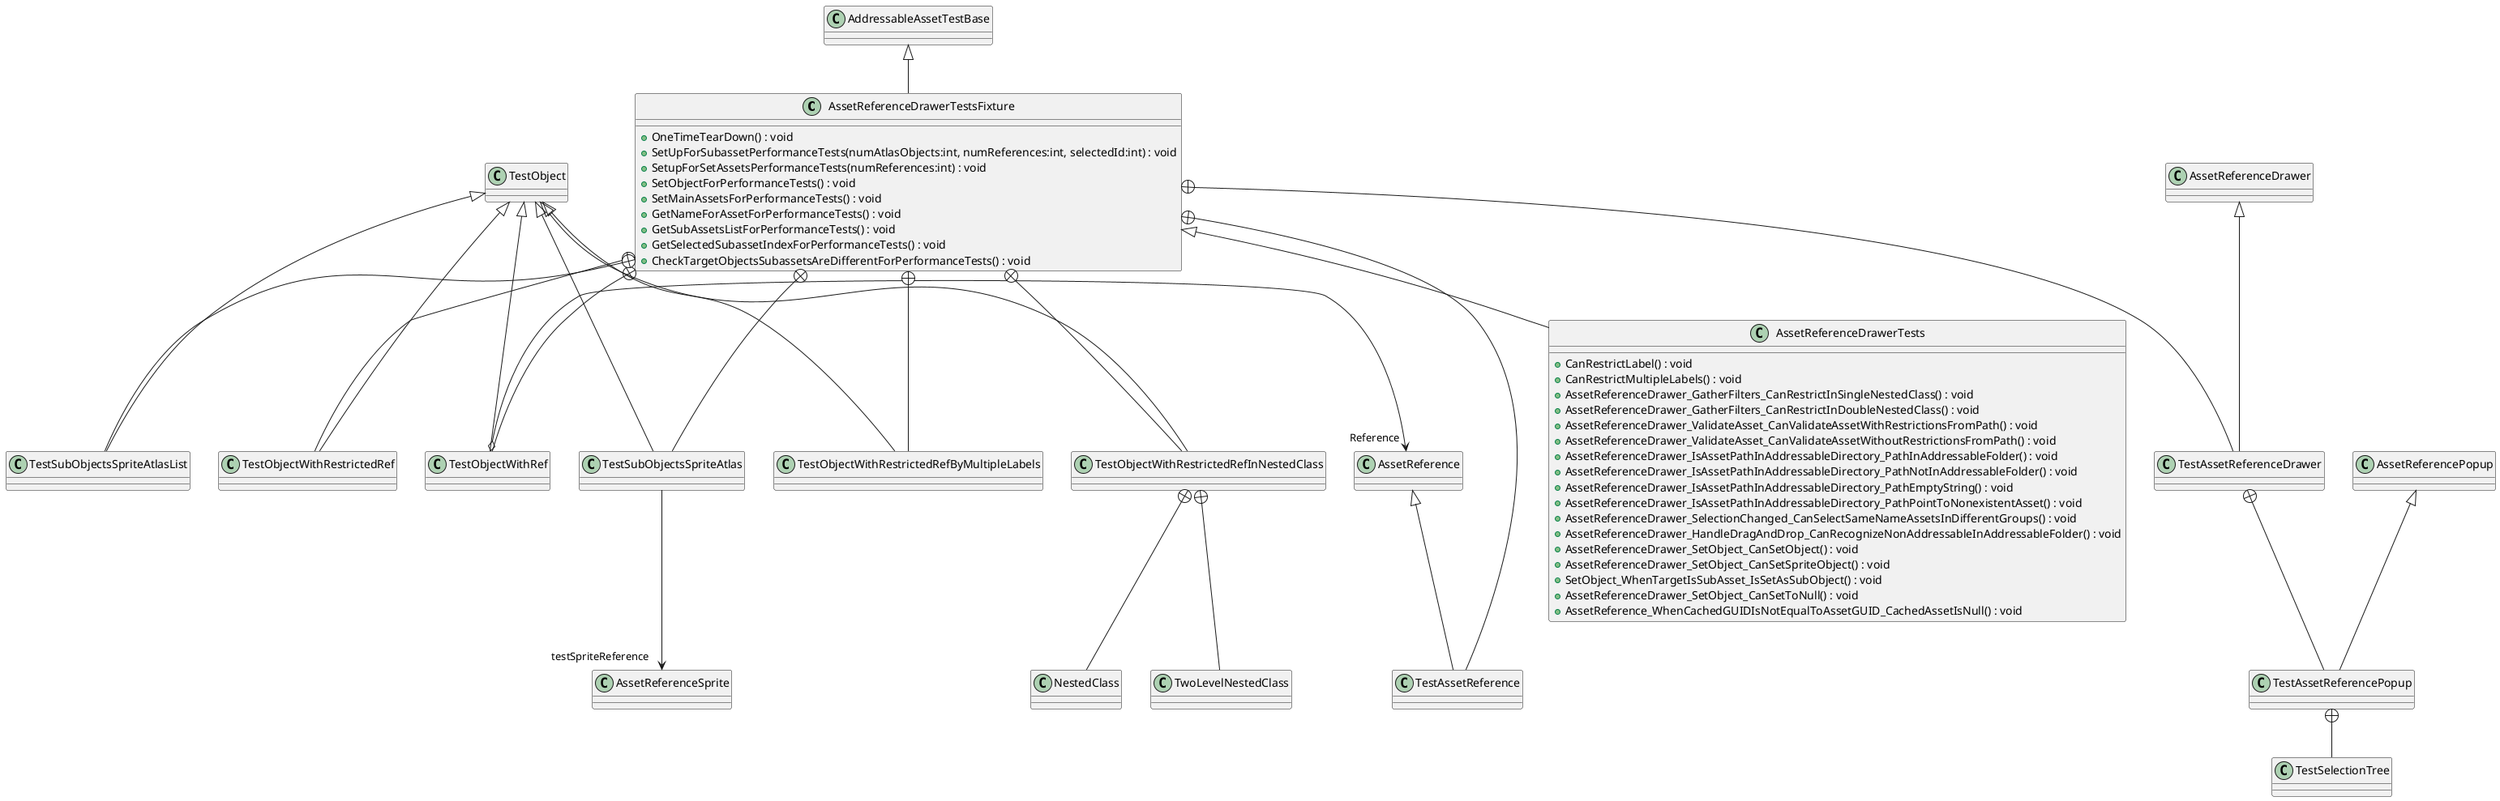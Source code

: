 @startuml
class AssetReferenceDrawerTestsFixture {
    + OneTimeTearDown() : void
    + SetUpForSubassetPerformanceTests(numAtlasObjects:int, numReferences:int, selectedId:int) : void
    + SetupForSetAssetsPerformanceTests(numReferences:int) : void
    + SetObjectForPerformanceTests() : void
    + SetMainAssetsForPerformanceTests() : void
    + GetNameForAssetForPerformanceTests() : void
    + GetSubAssetsListForPerformanceTests() : void
    + GetSelectedSubassetIndexForPerformanceTests() : void
    + CheckTargetObjectsSubassetsAreDifferentForPerformanceTests() : void
}
class AssetReferenceDrawerTests {
    + CanRestrictLabel() : void
    + CanRestrictMultipleLabels() : void
    + AssetReferenceDrawer_GatherFilters_CanRestrictInSingleNestedClass() : void
    + AssetReferenceDrawer_GatherFilters_CanRestrictInDoubleNestedClass() : void
    + AssetReferenceDrawer_ValidateAsset_CanValidateAssetWithRestrictionsFromPath() : void
    + AssetReferenceDrawer_ValidateAsset_CanValidateAssetWithoutRestrictionsFromPath() : void
    + AssetReferenceDrawer_IsAssetPathInAddressableDirectory_PathInAddressableFolder() : void
    + AssetReferenceDrawer_IsAssetPathInAddressableDirectory_PathNotInAddressableFolder() : void
    + AssetReferenceDrawer_IsAssetPathInAddressableDirectory_PathEmptyString() : void
    + AssetReferenceDrawer_IsAssetPathInAddressableDirectory_PathPointToNonexistentAsset() : void
    + AssetReferenceDrawer_SelectionChanged_CanSelectSameNameAssetsInDifferentGroups() : void
    + AssetReferenceDrawer_HandleDragAndDrop_CanRecognizeNonAddressableInAddressableFolder() : void
    + AssetReferenceDrawer_SetObject_CanSetObject() : void
    + AssetReferenceDrawer_SetObject_CanSetSpriteObject() : void
    + SetObject_WhenTargetIsSubAsset_IsSetAsSubObject() : void
    + AssetReferenceDrawer_SetObject_CanSetToNull() : void
    + AssetReference_WhenCachedGUIDIsNotEqualToAssetGUID_CachedAssetIsNull() : void
}
class TestObjectWithRef {
}
class TestObjectWithRestrictedRef {
}
class TestObjectWithRestrictedRefByMultipleLabels {
}
class TestObjectWithRestrictedRefInNestedClass {
}
class TestSubObjectsSpriteAtlas {
}
class TestSubObjectsSpriteAtlasList {
}
class TestAssetReferenceDrawer {
}
class TestAssetReference {
}
class TwoLevelNestedClass {
}
class NestedClass {
}
class TestAssetReferencePopup {
}
class TestSelectionTree {
}
AddressableAssetTestBase <|-- AssetReferenceDrawerTestsFixture
AssetReferenceDrawerTestsFixture <|-- AssetReferenceDrawerTests
AssetReferenceDrawerTestsFixture +-- TestObjectWithRef
TestObject <|-- TestObjectWithRef
TestObjectWithRef o-> "Reference" AssetReference
AssetReferenceDrawerTestsFixture +-- TestObjectWithRestrictedRef
TestObject <|-- TestObjectWithRestrictedRef
AssetReferenceDrawerTestsFixture +-- TestObjectWithRestrictedRefByMultipleLabels
TestObject <|-- TestObjectWithRestrictedRefByMultipleLabels
AssetReferenceDrawerTestsFixture +-- TestObjectWithRestrictedRefInNestedClass
TestObject <|-- TestObjectWithRestrictedRefInNestedClass
AssetReferenceDrawerTestsFixture +-- TestSubObjectsSpriteAtlas
TestObject <|-- TestSubObjectsSpriteAtlas
TestSubObjectsSpriteAtlas --> "testSpriteReference" AssetReferenceSprite
AssetReferenceDrawerTestsFixture +-- TestSubObjectsSpriteAtlasList
TestObject <|-- TestSubObjectsSpriteAtlasList
AssetReferenceDrawerTestsFixture +-- TestAssetReferenceDrawer
AssetReferenceDrawer <|-- TestAssetReferenceDrawer
AssetReferenceDrawerTestsFixture +-- TestAssetReference
AssetReference <|-- TestAssetReference
TestObjectWithRestrictedRefInNestedClass +-- TwoLevelNestedClass
TestObjectWithRestrictedRefInNestedClass +-- NestedClass
TestAssetReferenceDrawer +-- TestAssetReferencePopup
AssetReferencePopup <|-- TestAssetReferencePopup
TestAssetReferencePopup +-- TestSelectionTree
@enduml
